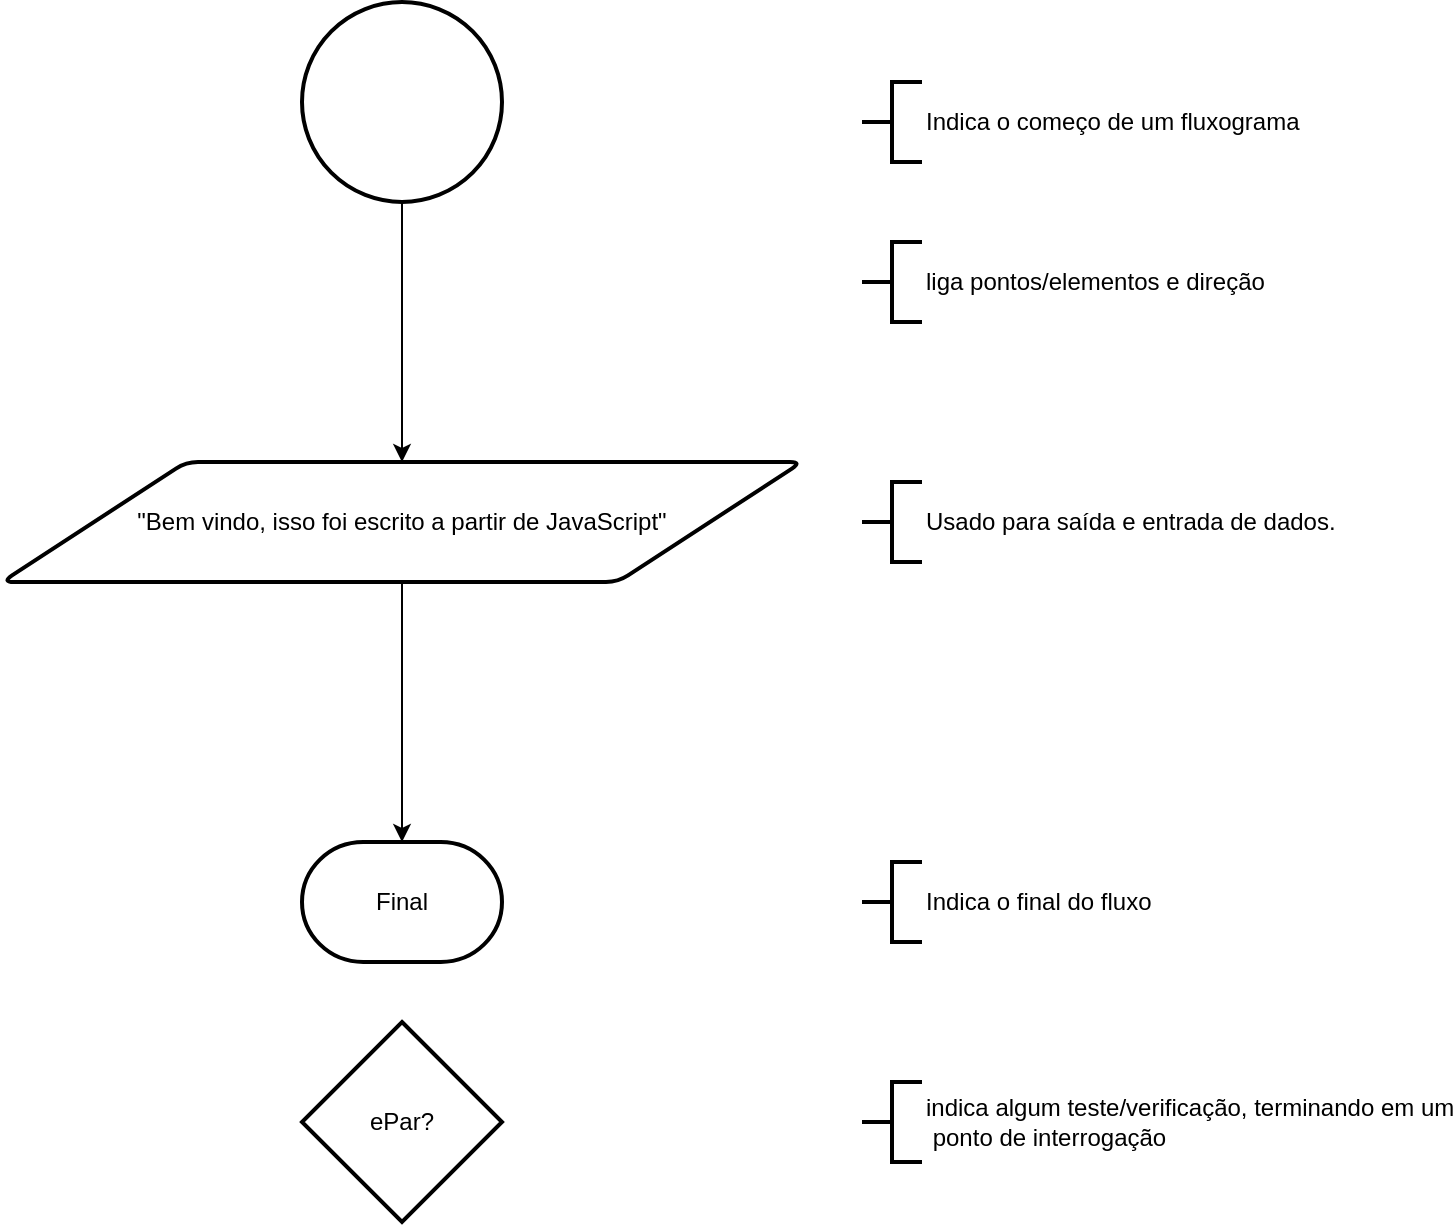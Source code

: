 <mxfile>
    <diagram id="wne8hgQE4QGg4m9PGV5c" name="Página-1">
        <mxGraphModel dx="586" dy="270" grid="1" gridSize="10" guides="1" tooltips="1" connect="1" arrows="1" fold="1" page="1" pageScale="1" pageWidth="900" pageHeight="1600" math="0" shadow="0">
            <root>
                <mxCell id="0"/>
                <mxCell id="1" parent="0"/>
                <mxCell id="9" style="edgeStyle=none;html=1;" edge="1" parent="1" source="2" target="5">
                    <mxGeometry relative="1" as="geometry"/>
                </mxCell>
                <mxCell id="2" value="" style="strokeWidth=2;html=1;shape=mxgraph.flowchart.start_2;whiteSpace=wrap;" vertex="1" parent="1">
                    <mxGeometry x="220" y="10" width="100" height="100" as="geometry"/>
                </mxCell>
                <mxCell id="3" value="Indica o começo de um fluxograma" style="strokeWidth=2;html=1;shape=mxgraph.flowchart.annotation_2;align=left;labelPosition=right;pointerEvents=1;" vertex="1" parent="1">
                    <mxGeometry x="500" y="50" width="30" height="40" as="geometry"/>
                </mxCell>
                <mxCell id="4" value="liga pontos/elementos e direção" style="strokeWidth=2;html=1;shape=mxgraph.flowchart.annotation_2;align=left;labelPosition=right;pointerEvents=1;" vertex="1" parent="1">
                    <mxGeometry x="500" y="130" width="30" height="40" as="geometry"/>
                </mxCell>
                <mxCell id="11" style="edgeStyle=none;html=1;" edge="1" parent="1" source="5" target="10">
                    <mxGeometry relative="1" as="geometry"/>
                </mxCell>
                <mxCell id="5" value="&quot;Bem vindo, isso foi escrito a partir de JavaScript&quot;" style="shape=parallelogram;html=1;strokeWidth=2;perimeter=parallelogramPerimeter;whiteSpace=wrap;rounded=1;arcSize=12;size=0.23;" vertex="1" parent="1">
                    <mxGeometry x="70" y="240" width="400" height="60" as="geometry"/>
                </mxCell>
                <mxCell id="6" value="Usado para saída e entrada de dados." style="strokeWidth=2;html=1;shape=mxgraph.flowchart.annotation_2;align=left;labelPosition=right;pointerEvents=1;" vertex="1" parent="1">
                    <mxGeometry x="500" y="250" width="30" height="40" as="geometry"/>
                </mxCell>
                <mxCell id="10" value="Final" style="strokeWidth=2;html=1;shape=mxgraph.flowchart.terminator;whiteSpace=wrap;" vertex="1" parent="1">
                    <mxGeometry x="220" y="430" width="100" height="60" as="geometry"/>
                </mxCell>
                <mxCell id="12" value="Indica o final do fluxo" style="strokeWidth=2;html=1;shape=mxgraph.flowchart.annotation_2;align=left;labelPosition=right;pointerEvents=1;" vertex="1" parent="1">
                    <mxGeometry x="500" y="440" width="30" height="40" as="geometry"/>
                </mxCell>
                <mxCell id="15" value="ePar?" style="strokeWidth=2;html=1;shape=mxgraph.flowchart.decision;whiteSpace=wrap;" vertex="1" parent="1">
                    <mxGeometry x="220" y="520" width="100" height="100" as="geometry"/>
                </mxCell>
                <mxCell id="16" value="indica algum teste/verificação, terminando em um&lt;br&gt;&amp;nbsp;ponto de interrogação" style="strokeWidth=2;html=1;shape=mxgraph.flowchart.annotation_2;align=left;labelPosition=right;pointerEvents=1;" vertex="1" parent="1">
                    <mxGeometry x="500" y="550" width="30" height="40" as="geometry"/>
                </mxCell>
            </root>
        </mxGraphModel>
    </diagram>
</mxfile>